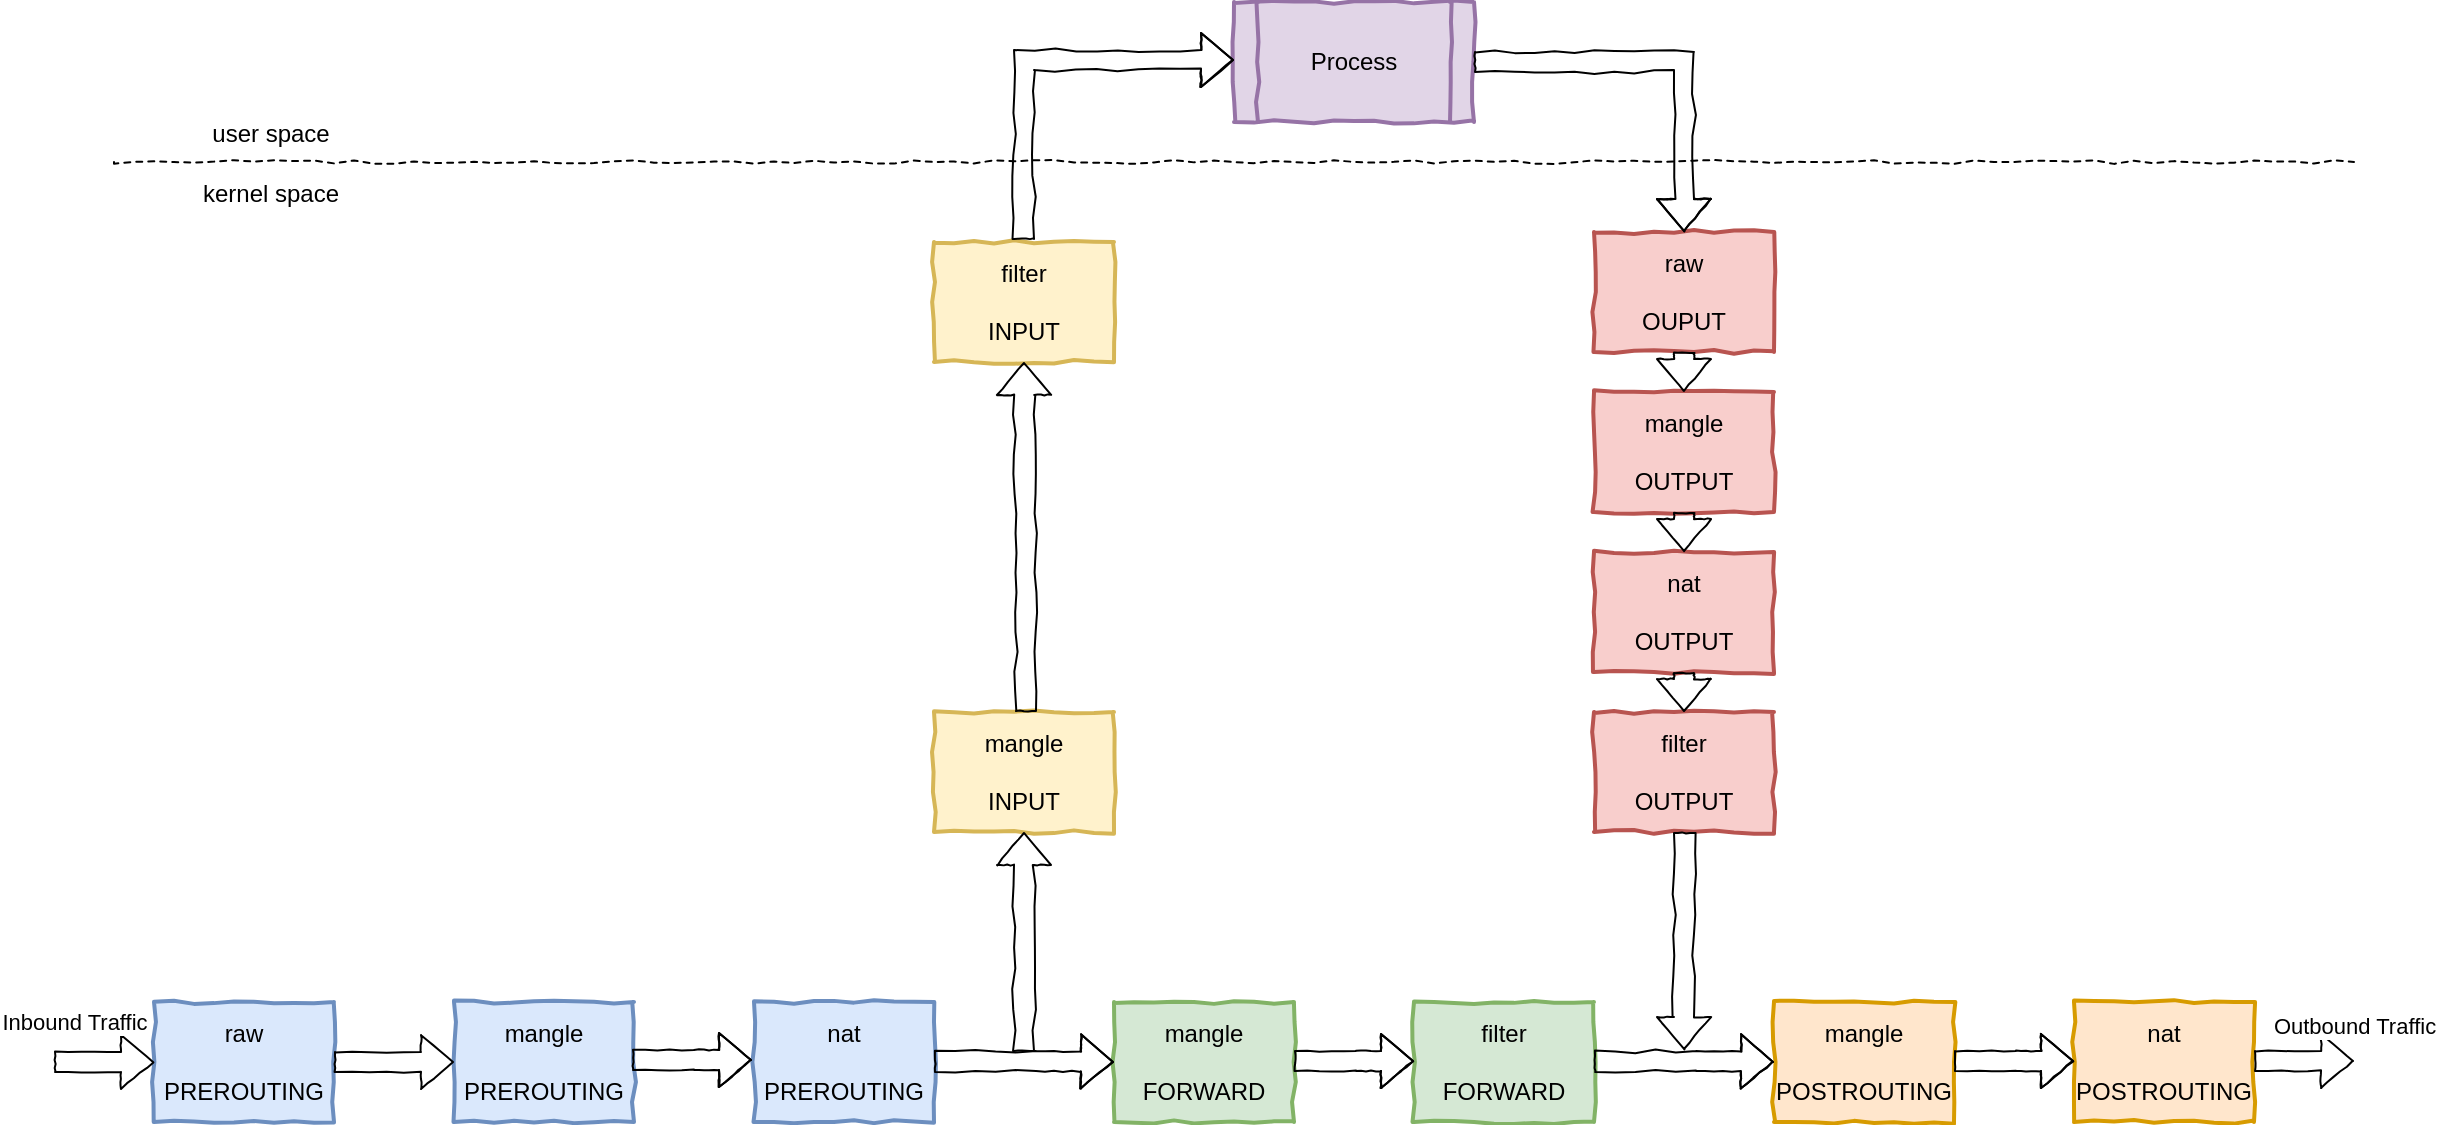 <mxfile version="20.2.3" type="github">
  <diagram name="Page-1" id="c7558073-3199-34d8-9f00-42111426c3f3">
    <mxGraphModel dx="1214" dy="676" grid="1" gridSize="10" guides="1" tooltips="1" connect="1" arrows="1" fold="1" page="1" pageScale="1" pageWidth="826" pageHeight="1169" background="none" math="0" shadow="0">
      <root>
        <mxCell id="0" />
        <mxCell id="1" parent="0" />
        <mxCell id="MUbhbubisqaddHKLi_dW-97" value="raw&#xa;&#xa;PREROUTING" style="whiteSpace=wrap;align=center;verticalAlign=middle;fontStyle=0;strokeWidth=2;fillColor=#dae8fc;strokeColor=#6c8ebf;comic=1;" vertex="1" parent="1">
          <mxGeometry x="100" y="580" width="90" height="60" as="geometry" />
        </mxCell>
        <mxCell id="MUbhbubisqaddHKLi_dW-98" value="mangle&#xa;&#xa;PREROUTING" style="whiteSpace=wrap;align=center;verticalAlign=middle;fontStyle=0;strokeWidth=2;fillColor=#dae8fc;strokeColor=#6c8ebf;comic=1;" vertex="1" parent="1">
          <mxGeometry x="250" y="580" width="90" height="60" as="geometry" />
        </mxCell>
        <mxCell id="MUbhbubisqaddHKLi_dW-99" value="nat&#xa;&#xa;PREROUTING" style="whiteSpace=wrap;align=center;verticalAlign=middle;fontStyle=0;strokeWidth=2;fillColor=#dae8fc;strokeColor=#6c8ebf;comic=1;" vertex="1" parent="1">
          <mxGeometry x="400" y="580" width="90" height="60" as="geometry" />
        </mxCell>
        <mxCell id="MUbhbubisqaddHKLi_dW-100" value="Inbound Traffic" style="shape=flexArrow;endArrow=classic;html=1;rounded=0;endWidth=16;endSize=5;comic=1;verticalAlign=bottom;" edge="1" parent="1">
          <mxGeometry x="-0.6" y="11" width="50" height="50" relative="1" as="geometry">
            <mxPoint x="50" y="610" as="sourcePoint" />
            <mxPoint x="100" y="610" as="targetPoint" />
            <mxPoint as="offset" />
          </mxGeometry>
        </mxCell>
        <mxCell id="MUbhbubisqaddHKLi_dW-101" value="" style="shape=flexArrow;endArrow=classic;html=1;rounded=0;endWidth=16;endSize=5;comic=1;exitX=1;exitY=0.5;exitDx=0;exitDy=0;" edge="1" parent="1" source="MUbhbubisqaddHKLi_dW-97">
          <mxGeometry width="50" height="50" relative="1" as="geometry">
            <mxPoint x="200" y="610" as="sourcePoint" />
            <mxPoint x="250" y="610" as="targetPoint" />
          </mxGeometry>
        </mxCell>
        <mxCell id="MUbhbubisqaddHKLi_dW-105" value="" style="shape=flexArrow;endArrow=classic;html=1;rounded=0;endWidth=16;endSize=5;comic=1;exitX=1;exitY=0.5;exitDx=0;exitDy=0;" edge="1" parent="1">
          <mxGeometry width="50" height="50" relative="1" as="geometry">
            <mxPoint x="339" y="609" as="sourcePoint" />
            <mxPoint x="399" y="609" as="targetPoint" />
            <Array as="points">
              <mxPoint x="370" y="609" />
            </Array>
          </mxGeometry>
        </mxCell>
        <mxCell id="MUbhbubisqaddHKLi_dW-108" value="mangle&#xa;&#xa;FORWARD" style="whiteSpace=wrap;align=center;verticalAlign=middle;fontStyle=0;strokeWidth=2;fillColor=#d5e8d4;strokeColor=#82b366;comic=1;" vertex="1" parent="1">
          <mxGeometry x="580" y="580" width="90" height="60" as="geometry" />
        </mxCell>
        <mxCell id="MUbhbubisqaddHKLi_dW-109" value="filter&#xa;&#xa;FORWARD" style="whiteSpace=wrap;align=center;verticalAlign=middle;fontStyle=0;strokeWidth=2;fillColor=#d5e8d4;strokeColor=#82b366;comic=1;" vertex="1" parent="1">
          <mxGeometry x="730" y="580" width="90" height="60" as="geometry" />
        </mxCell>
        <mxCell id="MUbhbubisqaddHKLi_dW-110" value="mangle&#xa;&#xa;POSTROUTING" style="whiteSpace=wrap;align=center;verticalAlign=middle;fontStyle=0;strokeWidth=2;fillColor=#ffe6cc;strokeColor=#d79b00;comic=1;" vertex="1" parent="1">
          <mxGeometry x="910" y="580" width="90" height="60" as="geometry" />
        </mxCell>
        <mxCell id="MUbhbubisqaddHKLi_dW-111" value="nat&#xa;&#xa;POSTROUTING" style="whiteSpace=wrap;align=center;verticalAlign=middle;fontStyle=0;strokeWidth=2;fillColor=#ffe6cc;strokeColor=#d79b00;comic=1;" vertex="1" parent="1">
          <mxGeometry x="1060" y="580" width="90" height="60" as="geometry" />
        </mxCell>
        <mxCell id="MUbhbubisqaddHKLi_dW-112" value="Outbound Traffic" style="shape=flexArrow;endArrow=classic;html=1;rounded=0;endWidth=16;endSize=5;comic=1;verticalAlign=bottom;" edge="1" parent="1">
          <mxGeometry x="1" y="10" width="50" height="50" relative="1" as="geometry">
            <mxPoint x="1150" y="609.5" as="sourcePoint" />
            <mxPoint x="1200" y="609.5" as="targetPoint" />
            <mxPoint y="1" as="offset" />
          </mxGeometry>
        </mxCell>
        <mxCell id="MUbhbubisqaddHKLi_dW-113" value="" style="shape=flexArrow;endArrow=classic;html=1;rounded=0;endWidth=16;endSize=5;comic=1;exitX=1;exitY=0.5;exitDx=0;exitDy=0;entryX=0;entryY=0.5;entryDx=0;entryDy=0;" edge="1" parent="1" source="MUbhbubisqaddHKLi_dW-99" target="MUbhbubisqaddHKLi_dW-108">
          <mxGeometry width="50" height="50" relative="1" as="geometry">
            <mxPoint x="510" y="609.5" as="sourcePoint" />
            <mxPoint x="570" y="609.5" as="targetPoint" />
            <Array as="points">
              <mxPoint x="541" y="609.5" />
            </Array>
          </mxGeometry>
        </mxCell>
        <mxCell id="MUbhbubisqaddHKLi_dW-114" value="" style="shape=flexArrow;endArrow=classic;html=1;rounded=0;endWidth=16;endSize=5;comic=1;exitX=1;exitY=0.5;exitDx=0;exitDy=0;" edge="1" parent="1">
          <mxGeometry width="50" height="50" relative="1" as="geometry">
            <mxPoint x="670" y="609.5" as="sourcePoint" />
            <mxPoint x="730" y="609.5" as="targetPoint" />
            <Array as="points">
              <mxPoint x="701" y="609.5" />
            </Array>
          </mxGeometry>
        </mxCell>
        <mxCell id="MUbhbubisqaddHKLi_dW-115" value="" style="shape=flexArrow;endArrow=classic;html=1;rounded=0;endWidth=16;endSize=5;comic=1;exitX=1;exitY=0.5;exitDx=0;exitDy=0;" edge="1" parent="1">
          <mxGeometry width="50" height="50" relative="1" as="geometry">
            <mxPoint x="1000" y="609.5" as="sourcePoint" />
            <mxPoint x="1060" y="609.5" as="targetPoint" />
            <Array as="points">
              <mxPoint x="1031" y="609.5" />
            </Array>
          </mxGeometry>
        </mxCell>
        <mxCell id="MUbhbubisqaddHKLi_dW-116" value="" style="shape=flexArrow;endArrow=classic;html=1;rounded=0;endWidth=16;endSize=5;comic=1;exitX=1;exitY=0.5;exitDx=0;exitDy=0;entryX=0;entryY=0.5;entryDx=0;entryDy=0;" edge="1" parent="1" target="MUbhbubisqaddHKLi_dW-110">
          <mxGeometry width="50" height="50" relative="1" as="geometry">
            <mxPoint x="820" y="610" as="sourcePoint" />
            <mxPoint x="900" y="609.5" as="targetPoint" />
            <Array as="points">
              <mxPoint x="871" y="609.5" />
            </Array>
          </mxGeometry>
        </mxCell>
        <mxCell id="MUbhbubisqaddHKLi_dW-117" value="filter&#xa;&#xa;INPUT" style="whiteSpace=wrap;align=center;verticalAlign=middle;fontStyle=0;strokeWidth=2;fillColor=#fff2cc;strokeColor=#d6b656;comic=1;" vertex="1" parent="1">
          <mxGeometry x="490" y="200" width="90" height="60" as="geometry" />
        </mxCell>
        <mxCell id="MUbhbubisqaddHKLi_dW-118" value="mangle&#xa;&#xa;INPUT" style="whiteSpace=wrap;align=center;verticalAlign=middle;fontStyle=0;strokeWidth=2;fillColor=#fff2cc;strokeColor=#d6b656;comic=1;" vertex="1" parent="1">
          <mxGeometry x="490" y="435" width="90" height="60" as="geometry" />
        </mxCell>
        <mxCell id="MUbhbubisqaddHKLi_dW-119" value="Process" style="shape=process;whiteSpace=wrap;html=1;backgroundOutline=1;comic=1;strokeColor=#9673a6;strokeWidth=2;fillColor=#e1d5e7;" vertex="1" parent="1">
          <mxGeometry x="640" y="80" width="120" height="60" as="geometry" />
        </mxCell>
        <mxCell id="MUbhbubisqaddHKLi_dW-120" value="filter&#xa;&#xa;OUTPUT" style="whiteSpace=wrap;align=center;verticalAlign=middle;fontStyle=0;strokeWidth=2;fillColor=#f8cecc;strokeColor=#b85450;comic=1;" vertex="1" parent="1">
          <mxGeometry x="820" y="435" width="90" height="60" as="geometry" />
        </mxCell>
        <mxCell id="MUbhbubisqaddHKLi_dW-121" value="nat&#xa;&#xa;OUTPUT" style="whiteSpace=wrap;align=center;verticalAlign=middle;fontStyle=0;strokeWidth=2;fillColor=#f8cecc;strokeColor=#b85450;comic=1;" vertex="1" parent="1">
          <mxGeometry x="820" y="355" width="90" height="60" as="geometry" />
        </mxCell>
        <mxCell id="MUbhbubisqaddHKLi_dW-122" value="mangle&#xa;&#xa;OUTPUT" style="whiteSpace=wrap;align=center;verticalAlign=middle;fontStyle=0;strokeWidth=2;fillColor=#f8cecc;strokeColor=#b85450;comic=1;" vertex="1" parent="1">
          <mxGeometry x="820" y="275" width="90" height="60" as="geometry" />
        </mxCell>
        <mxCell id="MUbhbubisqaddHKLi_dW-123" value="raw&#xa;&#xa;OUPUT" style="whiteSpace=wrap;align=center;verticalAlign=middle;fontStyle=0;strokeWidth=2;fillColor=#f8cecc;strokeColor=#b85450;comic=1;" vertex="1" parent="1">
          <mxGeometry x="820" y="195" width="90" height="60" as="geometry" />
        </mxCell>
        <mxCell id="MUbhbubisqaddHKLi_dW-124" value="" style="shape=flexArrow;endArrow=classic;html=1;rounded=0;endWidth=16;endSize=5;comic=1;entryX=0.5;entryY=1;entryDx=0;entryDy=0;" edge="1" parent="1">
          <mxGeometry width="50" height="50" relative="1" as="geometry">
            <mxPoint x="535" y="605" as="sourcePoint" />
            <mxPoint x="535" y="495" as="targetPoint" />
            <Array as="points" />
          </mxGeometry>
        </mxCell>
        <mxCell id="MUbhbubisqaddHKLi_dW-125" value="" style="shape=flexArrow;endArrow=classic;html=1;rounded=0;endWidth=16;endSize=5;comic=1;entryX=0.5;entryY=1;entryDx=0;entryDy=0;" edge="1" parent="1" target="MUbhbubisqaddHKLi_dW-117">
          <mxGeometry width="50" height="50" relative="1" as="geometry">
            <mxPoint x="536" y="435" as="sourcePoint" />
            <mxPoint x="536" y="325" as="targetPoint" />
            <Array as="points" />
          </mxGeometry>
        </mxCell>
        <mxCell id="MUbhbubisqaddHKLi_dW-126" value="" style="shape=flexArrow;endArrow=classic;html=1;rounded=0;endWidth=16;endSize=5;comic=1;entryX=0;entryY=0.5;entryDx=0;entryDy=0;exitX=0.5;exitY=0;exitDx=0;exitDy=0;" edge="1" parent="1">
          <mxGeometry width="50" height="50" relative="1" as="geometry">
            <mxPoint x="535" y="199" as="sourcePoint" />
            <mxPoint x="640" y="109" as="targetPoint" />
            <Array as="points">
              <mxPoint x="535" y="109" />
            </Array>
          </mxGeometry>
        </mxCell>
        <mxCell id="MUbhbubisqaddHKLi_dW-127" value="" style="shape=flexArrow;endArrow=classic;html=1;rounded=0;endWidth=16;endSize=5;comic=1;entryX=0.5;entryY=0;entryDx=0;entryDy=0;exitX=1;exitY=0.5;exitDx=0;exitDy=0;" edge="1" parent="1" source="MUbhbubisqaddHKLi_dW-119" target="MUbhbubisqaddHKLi_dW-123">
          <mxGeometry width="50" height="50" relative="1" as="geometry">
            <mxPoint x="546" y="445" as="sourcePoint" />
            <mxPoint x="545" y="270" as="targetPoint" />
            <Array as="points">
              <mxPoint x="865" y="110" />
            </Array>
          </mxGeometry>
        </mxCell>
        <mxCell id="MUbhbubisqaddHKLi_dW-128" value="" style="shape=flexArrow;endArrow=classic;html=1;rounded=0;endWidth=16;endSize=5;comic=1;exitX=0.5;exitY=1;exitDx=0;exitDy=0;" edge="1" parent="1" source="MUbhbubisqaddHKLi_dW-120">
          <mxGeometry width="50" height="50" relative="1" as="geometry">
            <mxPoint x="865" y="499" as="sourcePoint" />
            <mxPoint x="865" y="604" as="targetPoint" />
            <Array as="points" />
          </mxGeometry>
        </mxCell>
        <mxCell id="MUbhbubisqaddHKLi_dW-130" value="" style="shape=flexArrow;endArrow=classic;html=1;rounded=0;endWidth=16;endSize=5;comic=1;exitX=0.5;exitY=1;exitDx=0;exitDy=0;entryX=0.5;entryY=0;entryDx=0;entryDy=0;" edge="1" parent="1" source="MUbhbubisqaddHKLi_dW-123" target="MUbhbubisqaddHKLi_dW-122">
          <mxGeometry width="50" height="50" relative="1" as="geometry">
            <mxPoint x="952" y="439" as="sourcePoint" />
            <mxPoint x="952" y="548" as="targetPoint" />
            <Array as="points" />
          </mxGeometry>
        </mxCell>
        <mxCell id="MUbhbubisqaddHKLi_dW-131" value="" style="shape=flexArrow;endArrow=classic;html=1;rounded=0;endWidth=16;endSize=5;comic=1;exitX=0.5;exitY=1;exitDx=0;exitDy=0;entryX=0.5;entryY=0;entryDx=0;entryDy=0;" edge="1" parent="1" source="MUbhbubisqaddHKLi_dW-122" target="MUbhbubisqaddHKLi_dW-121">
          <mxGeometry width="50" height="50" relative="1" as="geometry">
            <mxPoint x="1080" y="355" as="sourcePoint" />
            <mxPoint x="1080" y="464" as="targetPoint" />
            <Array as="points" />
          </mxGeometry>
        </mxCell>
        <mxCell id="MUbhbubisqaddHKLi_dW-132" value="" style="shape=flexArrow;endArrow=classic;html=1;rounded=0;endWidth=16;endSize=5;comic=1;exitX=0.5;exitY=1;exitDx=0;exitDy=0;entryX=0.5;entryY=0;entryDx=0;entryDy=0;" edge="1" parent="1" source="MUbhbubisqaddHKLi_dW-121" target="MUbhbubisqaddHKLi_dW-120">
          <mxGeometry width="50" height="50" relative="1" as="geometry">
            <mxPoint x="1090" y="386" as="sourcePoint" />
            <mxPoint x="1090" y="495" as="targetPoint" />
            <Array as="points" />
          </mxGeometry>
        </mxCell>
        <mxCell id="MUbhbubisqaddHKLi_dW-133" value="" style="endArrow=none;dashed=1;html=1;rounded=0;comic=1;" edge="1" parent="1">
          <mxGeometry width="50" height="50" relative="1" as="geometry">
            <mxPoint x="80" y="160" as="sourcePoint" />
            <mxPoint x="1200" y="160" as="targetPoint" />
          </mxGeometry>
        </mxCell>
        <mxCell id="MUbhbubisqaddHKLi_dW-134" value="kernel space" style="text;html=1;align=center;verticalAlign=middle;resizable=0;points=[];autosize=1;strokeColor=none;fillColor=none;" vertex="1" parent="1">
          <mxGeometry x="113" y="161" width="90" height="30" as="geometry" />
        </mxCell>
        <mxCell id="MUbhbubisqaddHKLi_dW-135" value="user space" style="text;html=1;align=center;verticalAlign=middle;resizable=0;points=[];autosize=1;strokeColor=none;fillColor=none;" vertex="1" parent="1">
          <mxGeometry x="118" y="131" width="80" height="30" as="geometry" />
        </mxCell>
      </root>
    </mxGraphModel>
  </diagram>
</mxfile>
